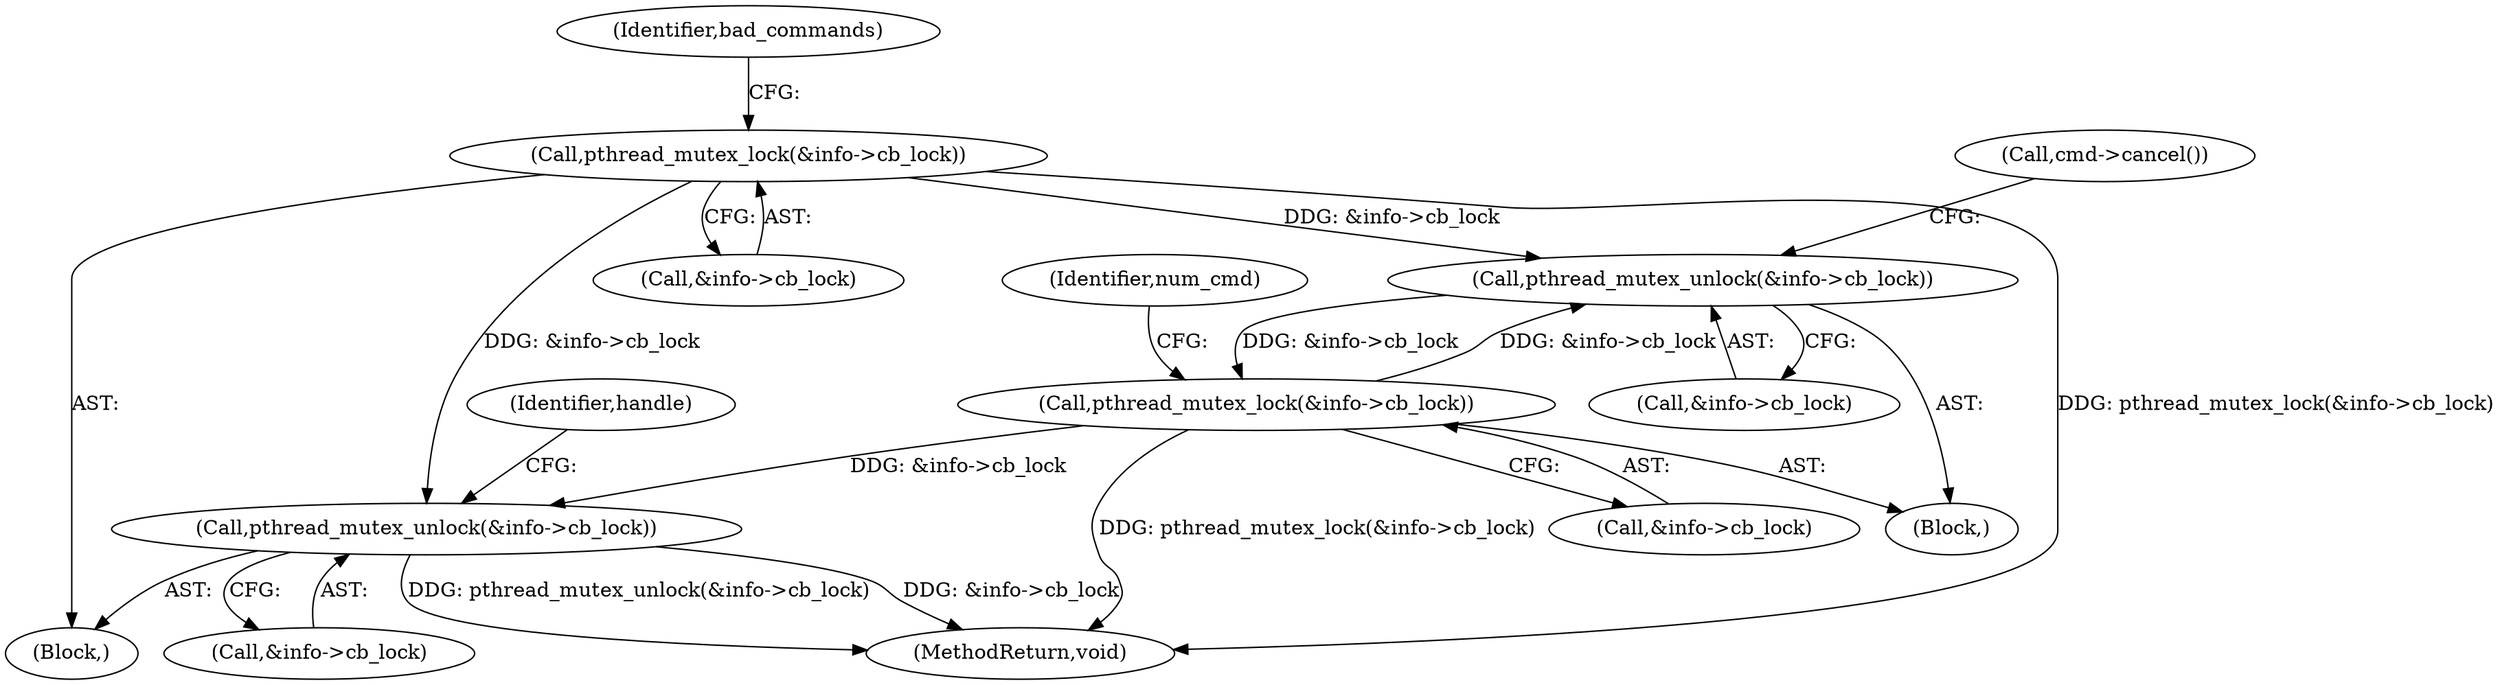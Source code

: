 digraph "0_Android_2c5a4fac8bc8198f6a2635ede776f8de40a0c3e1@API" {
"1000257" [label="(Call,pthread_mutex_unlock(&info->cb_lock))"];
"1000263" [label="(Call,pthread_mutex_lock(&info->cb_lock))"];
"1000257" [label="(Call,pthread_mutex_unlock(&info->cb_lock))"];
"1000174" [label="(Call,pthread_mutex_lock(&info->cb_lock))"];
"1000318" [label="(Call,pthread_mutex_unlock(&info->cb_lock))"];
"1000104" [label="(Block,)"];
"1000181" [label="(Identifier,bad_commands)"];
"1000174" [label="(Call,pthread_mutex_lock(&info->cb_lock))"];
"1000175" [label="(Call,&info->cb_lock)"];
"1000319" [label="(Call,&info->cb_lock)"];
"1000264" [label="(Call,&info->cb_lock)"];
"1000252" [label="(Block,)"];
"1000258" [label="(Call,&info->cb_lock)"];
"1000257" [label="(Call,pthread_mutex_unlock(&info->cb_lock))"];
"1000325" [label="(MethodReturn,void)"];
"1000318" [label="(Call,pthread_mutex_unlock(&info->cb_lock))"];
"1000263" [label="(Call,pthread_mutex_lock(&info->cb_lock))"];
"1000270" [label="(Identifier,num_cmd)"];
"1000262" [label="(Call,cmd->cancel())"];
"1000324" [label="(Identifier,handle)"];
"1000257" -> "1000252"  [label="AST: "];
"1000257" -> "1000258"  [label="CFG: "];
"1000258" -> "1000257"  [label="AST: "];
"1000262" -> "1000257"  [label="CFG: "];
"1000263" -> "1000257"  [label="DDG: &info->cb_lock"];
"1000174" -> "1000257"  [label="DDG: &info->cb_lock"];
"1000257" -> "1000263"  [label="DDG: &info->cb_lock"];
"1000263" -> "1000252"  [label="AST: "];
"1000263" -> "1000264"  [label="CFG: "];
"1000264" -> "1000263"  [label="AST: "];
"1000270" -> "1000263"  [label="CFG: "];
"1000263" -> "1000325"  [label="DDG: pthread_mutex_lock(&info->cb_lock)"];
"1000263" -> "1000318"  [label="DDG: &info->cb_lock"];
"1000174" -> "1000104"  [label="AST: "];
"1000174" -> "1000175"  [label="CFG: "];
"1000175" -> "1000174"  [label="AST: "];
"1000181" -> "1000174"  [label="CFG: "];
"1000174" -> "1000325"  [label="DDG: pthread_mutex_lock(&info->cb_lock)"];
"1000174" -> "1000318"  [label="DDG: &info->cb_lock"];
"1000318" -> "1000104"  [label="AST: "];
"1000318" -> "1000319"  [label="CFG: "];
"1000319" -> "1000318"  [label="AST: "];
"1000324" -> "1000318"  [label="CFG: "];
"1000318" -> "1000325"  [label="DDG: pthread_mutex_unlock(&info->cb_lock)"];
"1000318" -> "1000325"  [label="DDG: &info->cb_lock"];
}
